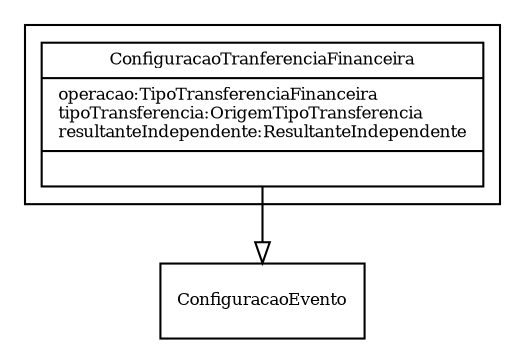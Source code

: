 digraph G{
fontname = "Times-Roman"
fontsize = 8

node [
        fontname = "Times-Roman"
        fontsize = 8
        shape = "record"
]

edge [
        fontname = "Times-Roman"
        fontsize = 8
]

subgraph clusterCONFIGURACAO_DE_TRANSFERENCIA_FINANCEIRA
{
ConfiguracaoTranferenciaFinanceira [label = "{ConfiguracaoTranferenciaFinanceira|operacao:TipoTransferenciaFinanceira\ltipoTransferencia:OrigemTipoTransferencia\lresultanteIndependente:ResultanteIndependente\l|\l}"]
}
edge [ arrowhead = "empty" headlabel = "" taillabel = ""] ConfiguracaoTranferenciaFinanceira -> ConfiguracaoEvento
}
